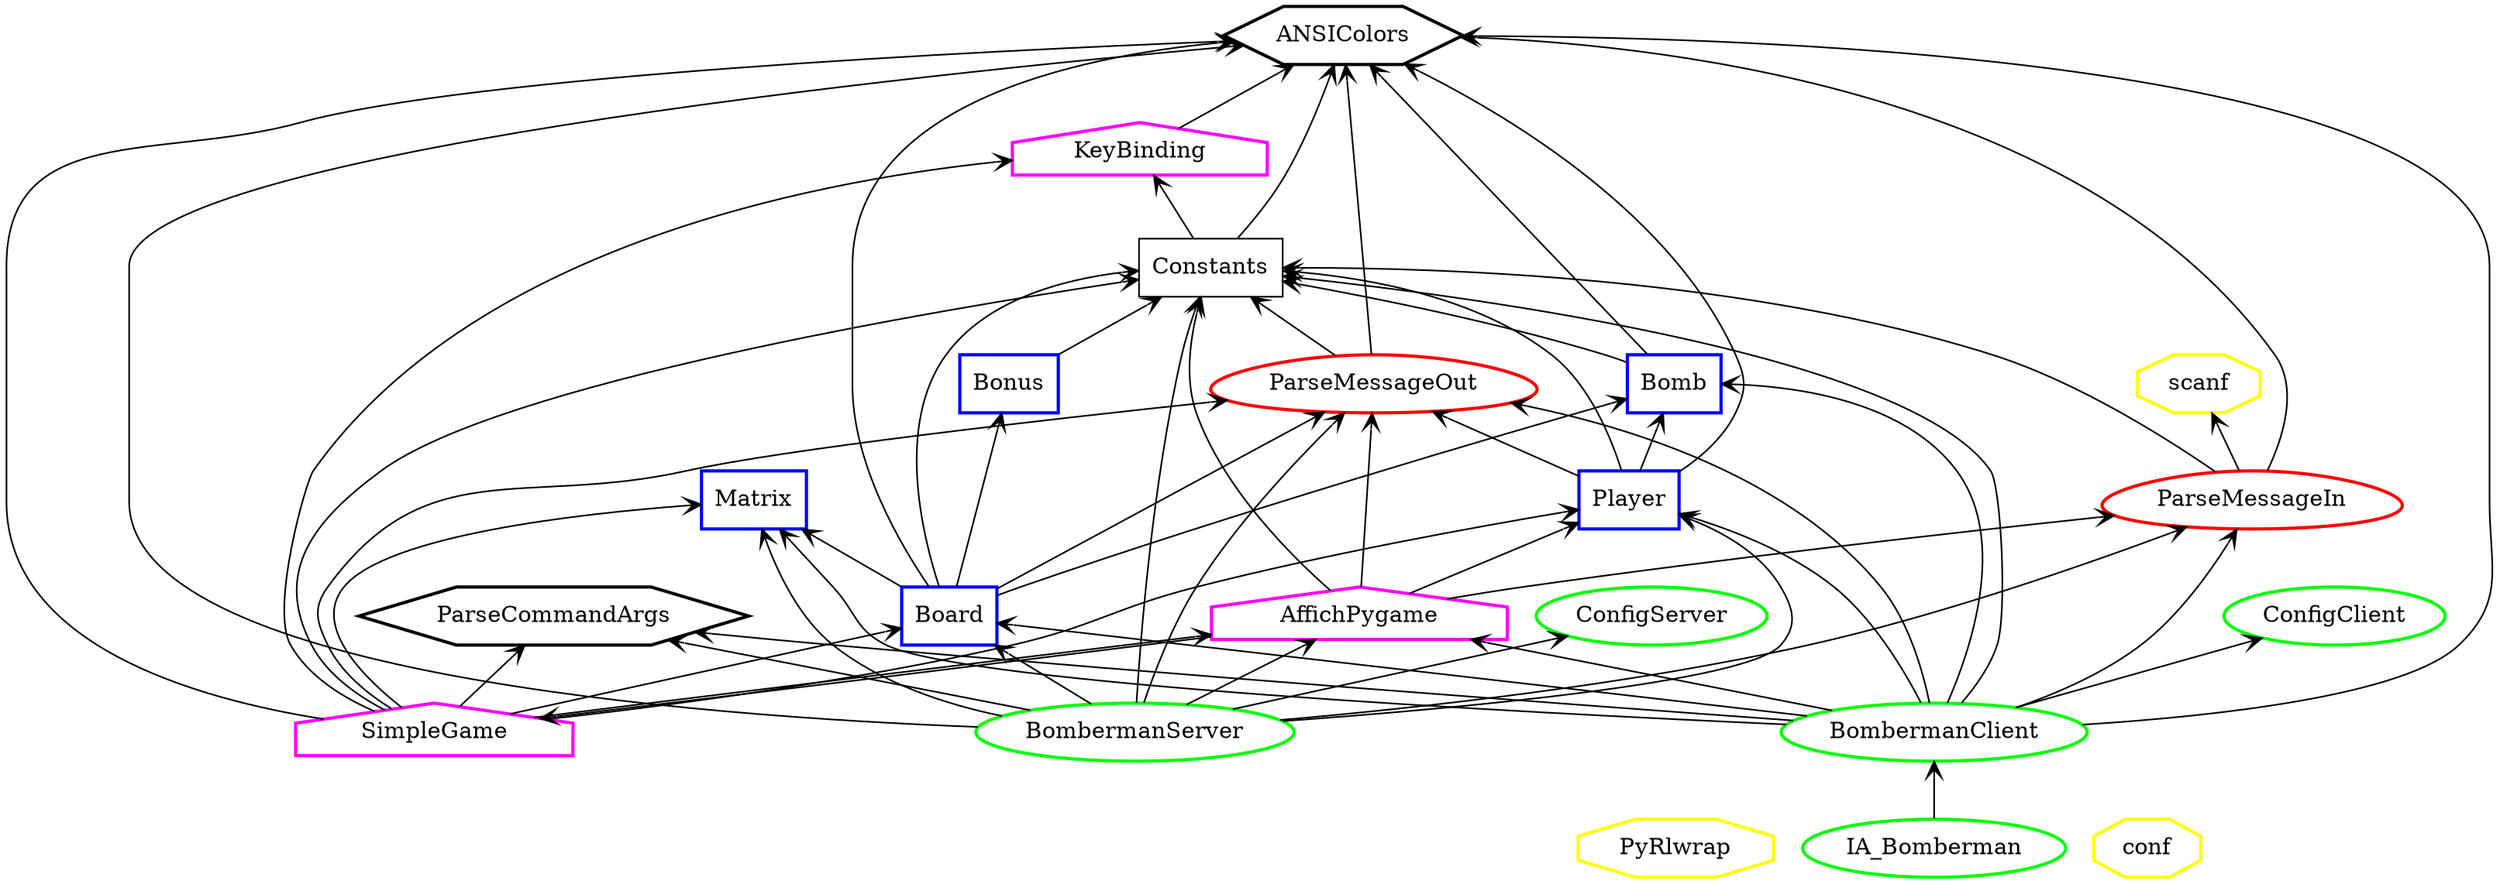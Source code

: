digraph "packages_Bomberman" {
charset="utf-8"
rankdir=BT
"3" [shape="octagon", color="yellow", style="bold" label="PyRlwrap"];
"4" [shape="egg", color="red", style="bold" label="ParseMessageIn"];
"6" [shape="box", color="blue", style="bold" label="Bomb"];
"9" [color="green", style="bold" label="BombermanServer"];
"10" [shape="box", color="blue", style="bold" label="Matrix"];
"12" [shape="box", color="blue", style="bold" label="Bonus"];
"14" [color="green", style="bold" label="BombermanClient"];
"15" [shape="house", color="magenta", style="bold" label="KeyBinding"];
"17" [shape="house", color="magenta", style="bold" label="AffichPygame"];
"19" [shape="box", color="blue", style="bold" label="Player"];
"23" [shape="house", color="magenta", style="bold" label="SimpleGame"];
"24" [color="green", style="bold" label="ConfigClient"];
"25" [shape="box", color="blue", style="bold" label="Board"];
"29" [shape="octagon", color="yellow", style="bold" label="conf"];
"30" [shape="hexagon", color="black", style="bold" label="ANSIColors"];
"31" [color="green", style="bold" label="IA_Bomberman"];
"32" [shape="egg", color="red", style="bold" label="ParseMessageOut"];
"33" [shape="hexagon", color="black", style="bold" label="ParseCommandArgs"];
"34" [shape="octagon", color="yellow", style="bold" label="scanf"];
"44" [shape="box", label="Constants"];
"45" [color="green", style="bold" label="ConfigServer"];
"4" -> "34" [arrowtail="none", arrowhead="open"];
"4" -> "30" [arrowtail="none", arrowhead="open"];
"4" -> "44" [arrowtail="none", arrowhead="open"];
"6" -> "30" [arrowtail="none", arrowhead="open"];
"6" -> "44" [arrowtail="none", arrowhead="open"];
"9" -> "10" [arrowtail="none", arrowhead="open"];
"9" -> "19" [arrowtail="none", arrowhead="open"];
"9" -> "30" [arrowtail="none", arrowhead="open"];
"9" -> "4" [arrowtail="none", arrowhead="open"];
"9" -> "25" [arrowtail="none", arrowhead="open"];
"9" -> "33" [arrowtail="none", arrowhead="open"];
"9" -> "32" [arrowtail="none", arrowhead="open"];
"9" -> "17" [arrowtail="none", arrowhead="open"];
"9" -> "44" [arrowtail="none", arrowhead="open"];
"9" -> "45" [arrowtail="none", arrowhead="open"];
"12" -> "44" [arrowtail="none", arrowhead="open"];
"14" -> "10" [arrowtail="none", arrowhead="open"];
"14" -> "19" [arrowtail="none", arrowhead="open"];
"14" -> "30" [arrowtail="none", arrowhead="open"];
"14" -> "4" [arrowtail="none", arrowhead="open"];
"14" -> "25" [arrowtail="none", arrowhead="open"];
"14" -> "33" [arrowtail="none", arrowhead="open"];
"14" -> "6" [arrowtail="none", arrowhead="open"];
"14" -> "32" [arrowtail="none", arrowhead="open"];
"14" -> "17" [arrowtail="none", arrowhead="open"];
"14" -> "44" [arrowtail="none", arrowhead="open"];
"14" -> "24" [arrowtail="none", arrowhead="open"];
"15" -> "30" [arrowtail="none", arrowhead="open"];
"17" -> "19" [arrowtail="none", arrowhead="open"];
"17" -> "23" [arrowtail="none", arrowhead="open"];
"17" -> "4" [arrowtail="none", arrowhead="open"];
"17" -> "32" [arrowtail="none", arrowhead="open"];
"17" -> "44" [arrowtail="none", arrowhead="open"];
"19" -> "6" [arrowtail="none", arrowhead="open"];
"19" -> "30" [arrowtail="none", arrowhead="open"];
"19" -> "32" [arrowtail="none", arrowhead="open"];
"19" -> "44" [arrowtail="none", arrowhead="open"];
"23" -> "10" [arrowtail="none", arrowhead="open"];
"23" -> "19" [arrowtail="none", arrowhead="open"];
"23" -> "30" [arrowtail="none", arrowhead="open"];
"23" -> "15" [arrowtail="none", arrowhead="open"];
"23" -> "25" [arrowtail="none", arrowhead="open"];
"23" -> "33" [arrowtail="none", arrowhead="open"];
"23" -> "32" [arrowtail="none", arrowhead="open"];
"23" -> "17" [arrowtail="none", arrowhead="open"];
"23" -> "44" [arrowtail="none", arrowhead="open"];
"25" -> "6" [arrowtail="none", arrowhead="open"];
"25" -> "10" [arrowtail="none", arrowhead="open"];
"25" -> "30" [arrowtail="none", arrowhead="open"];
"25" -> "32" [arrowtail="none", arrowhead="open"];
"25" -> "12" [arrowtail="none", arrowhead="open"];
"25" -> "44" [arrowtail="none", arrowhead="open"];
"31" -> "14" [arrowtail="none", arrowhead="open"];
"32" -> "30" [arrowtail="none", arrowhead="open"];
"32" -> "44" [arrowtail="none", arrowhead="open"];
"44" -> "15" [arrowtail="none", arrowhead="open"];
"44" -> "30" [arrowtail="none", arrowhead="open"];
}
